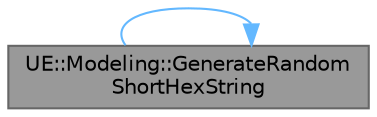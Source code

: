 digraph "UE::Modeling::GenerateRandomShortHexString"
{
 // INTERACTIVE_SVG=YES
 // LATEX_PDF_SIZE
  bgcolor="transparent";
  edge [fontname=Helvetica,fontsize=10,labelfontname=Helvetica,labelfontsize=10];
  node [fontname=Helvetica,fontsize=10,shape=box,height=0.2,width=0.4];
  rankdir="LR";
  Node1 [id="Node000001",label="UE::Modeling::GenerateRandom\lShortHexString",height=0.2,width=0.4,color="gray40", fillcolor="grey60", style="filled", fontcolor="black",tooltip="Generate a N-letter GUID string that contains only hex digits, and contains at least one letter and o..."];
  Node1 -> Node1 [id="edge1_Node000001_Node000001",color="steelblue1",style="solid",tooltip=" "];
}
